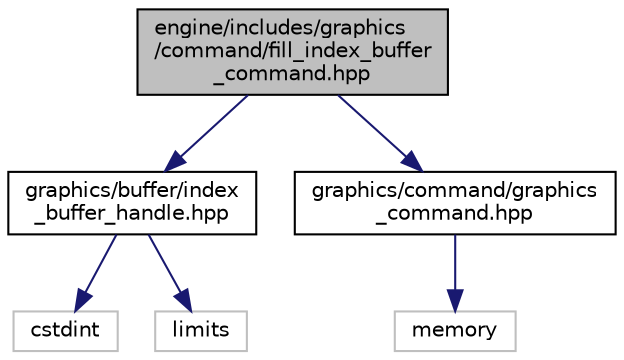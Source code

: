 digraph "engine/includes/graphics/command/fill_index_buffer_command.hpp"
{
 // LATEX_PDF_SIZE
  edge [fontname="Helvetica",fontsize="10",labelfontname="Helvetica",labelfontsize="10"];
  node [fontname="Helvetica",fontsize="10",shape=record];
  Node0 [label="engine/includes/graphics\l/command/fill_index_buffer\l_command.hpp",height=0.2,width=0.4,color="black", fillcolor="grey75", style="filled", fontcolor="black",tooltip=" "];
  Node0 -> Node1 [color="midnightblue",fontsize="10",style="solid"];
  Node1 [label="graphics/buffer/index\l_buffer_handle.hpp",height=0.2,width=0.4,color="black", fillcolor="white", style="filled",URL="$index__buffer__handle_8hpp.html",tooltip=" "];
  Node1 -> Node2 [color="midnightblue",fontsize="10",style="solid"];
  Node2 [label="cstdint",height=0.2,width=0.4,color="grey75", fillcolor="white", style="filled",tooltip=" "];
  Node1 -> Node3 [color="midnightblue",fontsize="10",style="solid"];
  Node3 [label="limits",height=0.2,width=0.4,color="grey75", fillcolor="white", style="filled",tooltip=" "];
  Node0 -> Node4 [color="midnightblue",fontsize="10",style="solid"];
  Node4 [label="graphics/command/graphics\l_command.hpp",height=0.2,width=0.4,color="black", fillcolor="white", style="filled",URL="$graphics__command_8hpp.html",tooltip=" "];
  Node4 -> Node5 [color="midnightblue",fontsize="10",style="solid"];
  Node5 [label="memory",height=0.2,width=0.4,color="grey75", fillcolor="white", style="filled",tooltip=" "];
}
